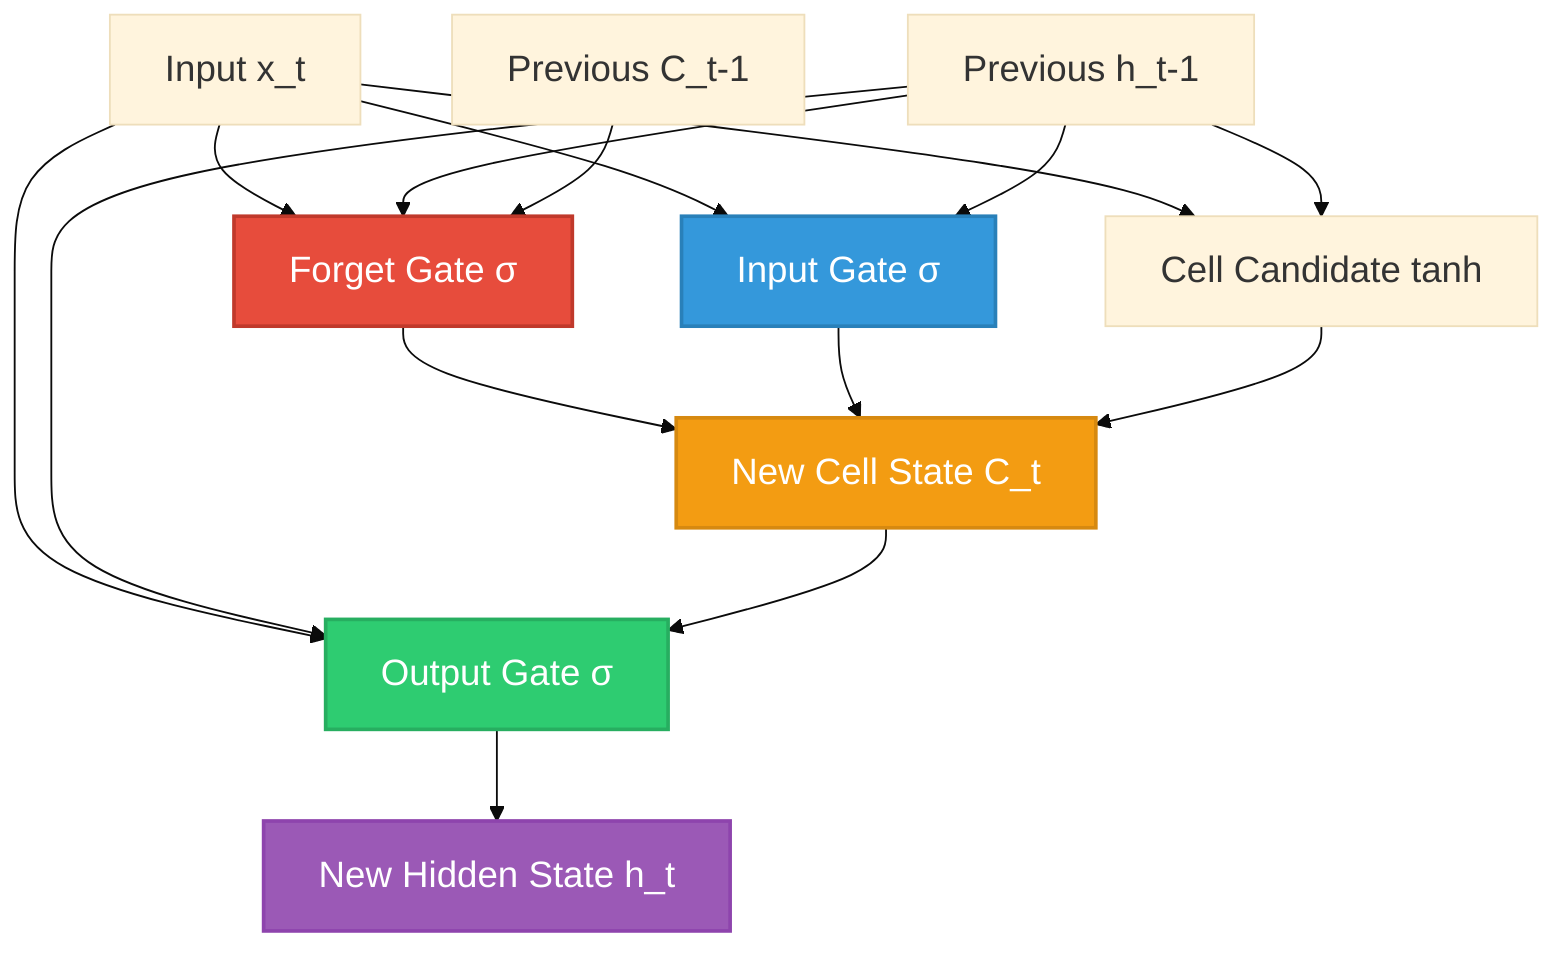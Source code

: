 %%{init: {'theme':'base', 'themeVariables': { 'fontSize':'20px', 'fontFamily':'Arial'}}}%%
flowchart TB
    Input["Input x_t"]
    PrevH["Previous h_t-1"]
    PrevC["Previous C_t-1"]

    FG["Forget Gate σ"]
    IG["Input Gate σ"]
    CT["Cell Candidate tanh"]
    OG["Output Gate σ"]

    NewC["New Cell State C_t"]
    NewH["New Hidden State h_t"]

    Input --> FG
    Input --> IG
    Input --> CT
    Input --> OG

    PrevH --> FG
    PrevH --> IG
    PrevH --> CT
    PrevH --> OG

    PrevC --> FG
    FG --> NewC
    IG --> NewC
    CT --> NewC

    NewC --> OG
    OG --> NewH

    style FG fill:#E74C3C,stroke:#c0392b,stroke-width:2px,color:#fff
    style IG fill:#3498DB,stroke:#2980b9,stroke-width:2px,color:#fff
    style OG fill:#2ECC71,stroke:#27ae60,stroke-width:2px,color:#fff
    style NewC fill:#F39C12,stroke:#d68910,stroke-width:2px,color:#fff
    style NewH fill:#9B59B6,stroke:#8e44ad,stroke-width:2px,color:#fff